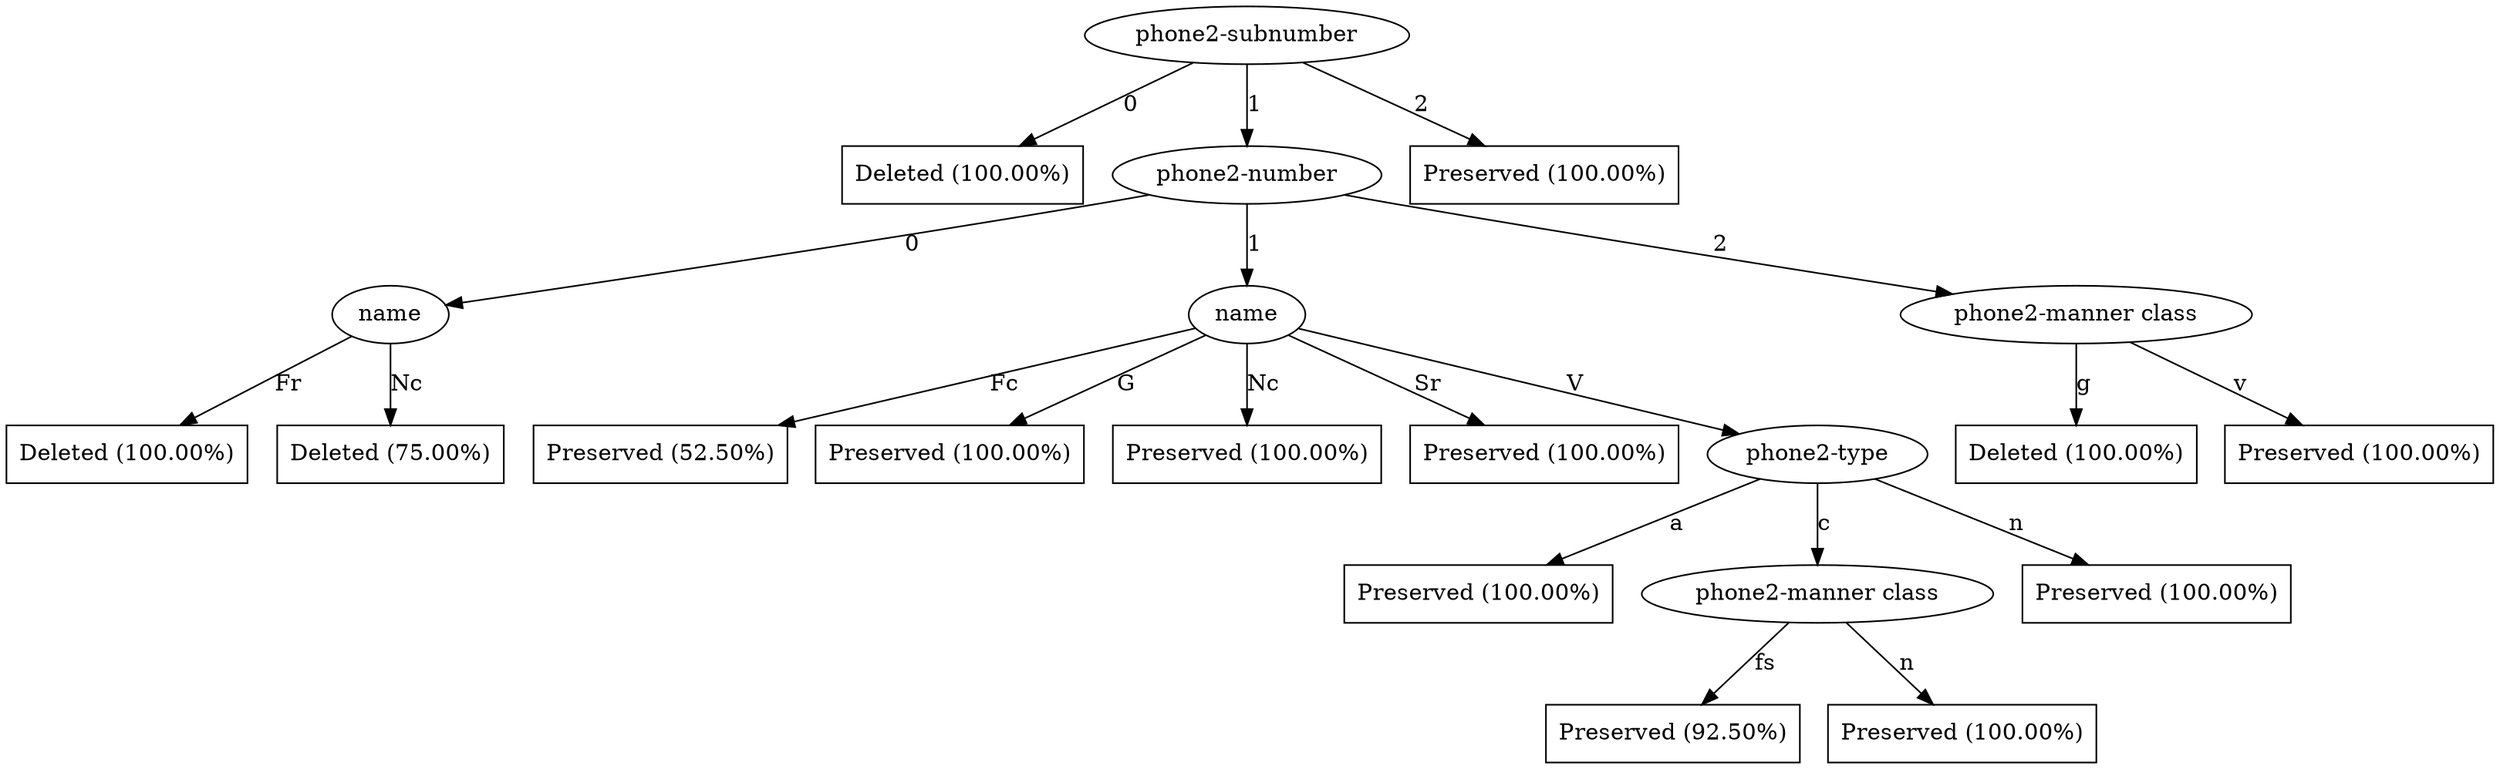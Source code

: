 digraph G {
"bg==" [ shape=ellipse label="phone2-subnumber"]
"bg==" -> "bi0w" [ label="0" ]
"bi0w" [ shape=box label="Deleted (100.00%)"]
"bg==" -> "bi0x" [ label="1" ]
"bi0x" [ shape=ellipse label="phone2-number"]
"bi0x" -> "bi0xLTA=" [ label="0" ]
"bi0xLTA=" [ shape=ellipse label="name"]
"bi0xLTA=" -> "bi0xLTAtMQ==" [ label="Fr" ]
"bi0xLTAtMQ==" [ shape=box label="Deleted (100.00%)"]
"bi0xLTA=" -> "bi0xLTAtMw==" [ label="Nc" ]
"bi0xLTAtMw==" [ shape=box label="Deleted (75.00%)"]
"bi0x" -> "bi0xLTE=" [ label="1" ]
"bi0xLTE=" [ shape=ellipse label="name"]
"bi0xLTE=" -> "bi0xLTEtMA==" [ label="Fc" ]
"bi0xLTEtMA==" [ shape=box label="Preserved (52.50%)"]
"bi0xLTE=" -> "bi0xLTEtMg==" [ label="G" ]
"bi0xLTEtMg==" [ shape=box label="Preserved (100.00%)"]
"bi0xLTE=" -> "bi0xLTEtMw==" [ label="Nc" ]
"bi0xLTEtMw==" [ shape=box label="Preserved (100.00%)"]
"bi0xLTE=" -> "bi0xLTEtNg==" [ label="Sr" ]
"bi0xLTEtNg==" [ shape=box label="Preserved (100.00%)"]
"bi0xLTE=" -> "bi0xLTEtNw==" [ label="V" ]
"bi0xLTEtNw==" [ shape=ellipse label="phone2-type"]
"bi0xLTEtNw==" -> "bi0xLTEtNy0x" [ label="a" ]
"bi0xLTEtNy0x" [ shape=box label="Preserved (100.00%)"]
"bi0xLTEtNw==" -> "bi0xLTEtNy0y" [ label="c" ]
"bi0xLTEtNy0y" [ shape=ellipse label="phone2-manner class"]
"bi0xLTEtNy0y" -> "bi0xLTEtNy0yLTM=" [ label="fs" ]
"bi0xLTEtNy0yLTM=" [ shape=box label="Preserved (92.50%)"]
"bi0xLTEtNy0y" -> "bi0xLTEtNy0yLTY=" [ label="n" ]
"bi0xLTEtNy0yLTY=" [ shape=box label="Preserved (100.00%)"]
"bi0xLTEtNw==" -> "bi0xLTEtNy0z" [ label="n" ]
"bi0xLTEtNy0z" [ shape=box label="Preserved (100.00%)"]
"bi0x" -> "bi0xLTI=" [ label="2" ]
"bi0xLTI=" [ shape=ellipse label="phone2-manner class"]
"bi0xLTI=" -> "bi0xLTItNQ==" [ label="g" ]
"bi0xLTItNQ==" [ shape=box label="Deleted (100.00%)"]
"bi0xLTI=" -> "bi0xLTItOA==" [ label="v" ]
"bi0xLTItOA==" [ shape=box label="Preserved (100.00%)"]
"bg==" -> "bi0y" [ label="2" ]
"bi0y" [ shape=box label="Preserved (100.00%)"]
}
